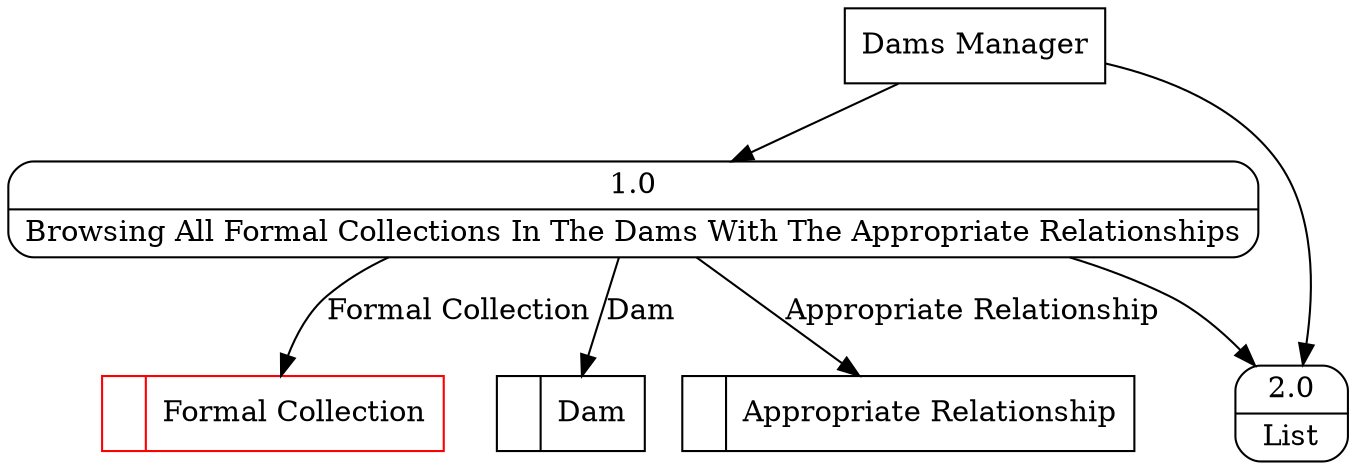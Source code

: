 digraph dfd2{ 
node[shape=record]
200 [label="<f0>  |<f1> Formal Collection " color=red];
201 [label="<f0>  |<f1> Dam " ];
202 [label="<f0>  |<f1> Appropriate Relationship " ];
203 [label="Dams Manager" shape=box];
204 [label="{<f0> 1.0|<f1> Browsing All Formal Collections In The Dams With The Appropriate Relationships }" shape=Mrecord];
205 [label="{<f0> 2.0|<f1> List }" shape=Mrecord];
203 -> 204
203 -> 205
204 -> 205
204 -> 200 [label="Formal Collection"]
204 -> 201 [label="Dam"]
204 -> 202 [label="Appropriate Relationship"]
}